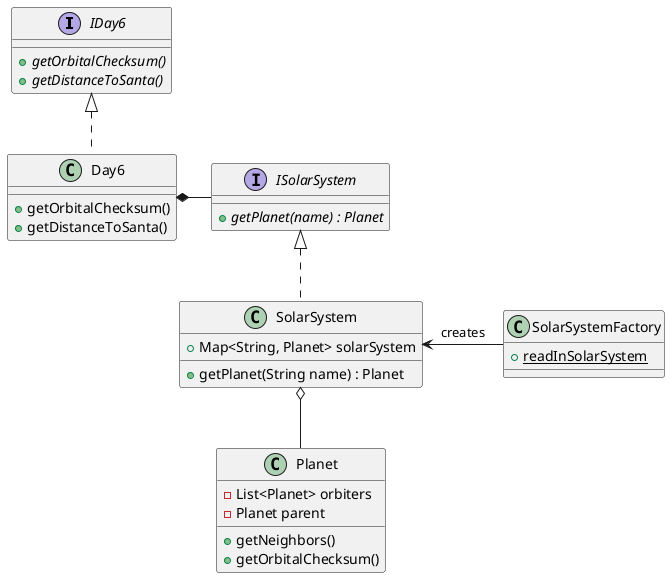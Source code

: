 @startuml
'https://plantuml.com/class-diagram

interface IDay6 {
+{abstract} getOrbitalChecksum()
+{abstract} getDistanceToSanta()
}

class Day6 {
+getOrbitalChecksum()
+getDistanceToSanta()
}


class SolarSystem {
+Map<String, Planet> solarSystem
+getPlanet(String name) : Planet
}

class SolarSystemFactory {
+{static} readInSolarSystem
}

interface ISolarSystem {
+{abstract} getPlanet(name) : Planet
}


class Planet {
-List<Planet> orbiters
-Planet parent
+getNeighbors()
+getOrbitalChecksum()
}


SolarSystem <- SolarSystemFactory: creates
Day6 *- ISolarSystem
IDay6 <|.. Day6
ISolarSystem <|.. SolarSystem

SolarSystem o-- Planet

@enduml